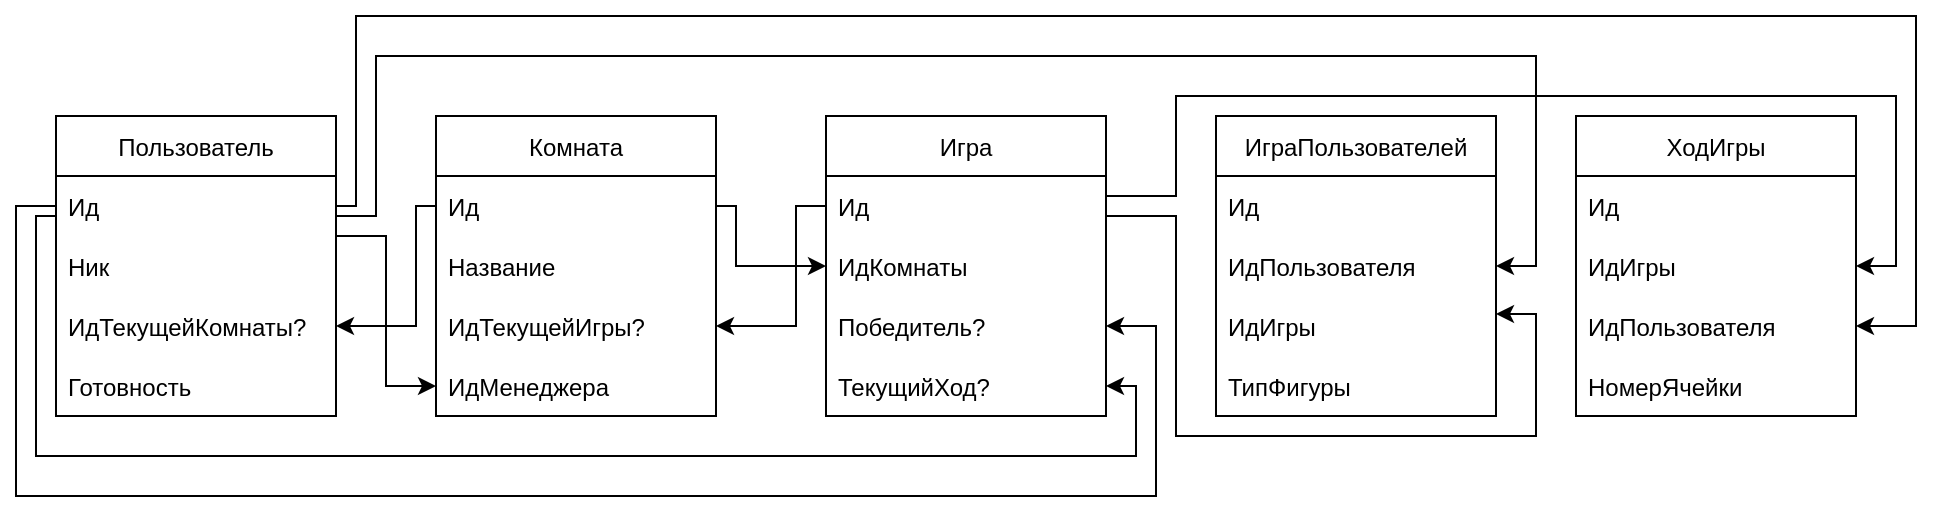 <mxfile version="20.0.1" type="github">
  <diagram id="ZaCi_uB1NjFAqdQw6VMu" name="Page-1">
    <mxGraphModel dx="1238" dy="547" grid="1" gridSize="10" guides="1" tooltips="1" connect="1" arrows="1" fold="1" page="0" pageScale="1" pageWidth="850" pageHeight="1100" math="0" shadow="0">
      <root>
        <mxCell id="0" />
        <mxCell id="1" parent="0" />
        <mxCell id="BzKpuiVinzIO0FmsP6Cw-34" value="Пользователь" style="swimlane;fontStyle=0;childLayout=stackLayout;horizontal=1;startSize=30;horizontalStack=0;resizeParent=1;resizeParentMax=0;resizeLast=0;collapsible=1;marginBottom=0;" parent="1" vertex="1">
          <mxGeometry x="50" y="70" width="140" height="150" as="geometry" />
        </mxCell>
        <mxCell id="BzKpuiVinzIO0FmsP6Cw-35" value="Ид" style="text;strokeColor=none;fillColor=none;align=left;verticalAlign=middle;spacingLeft=4;spacingRight=4;overflow=hidden;points=[[0,0.5],[1,0.5]];portConstraint=eastwest;rotatable=0;" parent="BzKpuiVinzIO0FmsP6Cw-34" vertex="1">
          <mxGeometry y="30" width="140" height="30" as="geometry" />
        </mxCell>
        <mxCell id="BzKpuiVinzIO0FmsP6Cw-36" value="Ник" style="text;strokeColor=none;fillColor=none;align=left;verticalAlign=middle;spacingLeft=4;spacingRight=4;overflow=hidden;points=[[0,0.5],[1,0.5]];portConstraint=eastwest;rotatable=0;" parent="BzKpuiVinzIO0FmsP6Cw-34" vertex="1">
          <mxGeometry y="60" width="140" height="30" as="geometry" />
        </mxCell>
        <mxCell id="BzKpuiVinzIO0FmsP6Cw-37" value="ИдТекущейКомнаты?" style="text;strokeColor=none;fillColor=none;align=left;verticalAlign=middle;spacingLeft=4;spacingRight=4;overflow=hidden;points=[[0,0.5],[1,0.5]];portConstraint=eastwest;rotatable=0;" parent="BzKpuiVinzIO0FmsP6Cw-34" vertex="1">
          <mxGeometry y="90" width="140" height="30" as="geometry" />
        </mxCell>
        <mxCell id="BzKpuiVinzIO0FmsP6Cw-38" value="Готовность" style="text;strokeColor=none;fillColor=none;align=left;verticalAlign=middle;spacingLeft=4;spacingRight=4;overflow=hidden;points=[[0,0.5],[1,0.5]];portConstraint=eastwest;rotatable=0;" parent="BzKpuiVinzIO0FmsP6Cw-34" vertex="1">
          <mxGeometry y="120" width="140" height="30" as="geometry" />
        </mxCell>
        <mxCell id="BzKpuiVinzIO0FmsP6Cw-39" value="Комната" style="swimlane;fontStyle=0;childLayout=stackLayout;horizontal=1;startSize=30;horizontalStack=0;resizeParent=1;resizeParentMax=0;resizeLast=0;collapsible=1;marginBottom=0;" parent="1" vertex="1">
          <mxGeometry x="240" y="70" width="140" height="150" as="geometry" />
        </mxCell>
        <mxCell id="BzKpuiVinzIO0FmsP6Cw-40" value="Ид" style="text;strokeColor=none;fillColor=none;align=left;verticalAlign=middle;spacingLeft=4;spacingRight=4;overflow=hidden;points=[[0,0.5],[1,0.5]];portConstraint=eastwest;rotatable=0;" parent="BzKpuiVinzIO0FmsP6Cw-39" vertex="1">
          <mxGeometry y="30" width="140" height="30" as="geometry" />
        </mxCell>
        <mxCell id="BzKpuiVinzIO0FmsP6Cw-41" value="Название    " style="text;strokeColor=none;fillColor=none;align=left;verticalAlign=middle;spacingLeft=4;spacingRight=4;overflow=hidden;points=[[0,0.5],[1,0.5]];portConstraint=eastwest;rotatable=0;" parent="BzKpuiVinzIO0FmsP6Cw-39" vertex="1">
          <mxGeometry y="60" width="140" height="30" as="geometry" />
        </mxCell>
        <mxCell id="BzKpuiVinzIO0FmsP6Cw-42" value="ИдТекущейИгры?" style="text;strokeColor=none;fillColor=none;align=left;verticalAlign=middle;spacingLeft=4;spacingRight=4;overflow=hidden;points=[[0,0.5],[1,0.5]];portConstraint=eastwest;rotatable=0;" parent="BzKpuiVinzIO0FmsP6Cw-39" vertex="1">
          <mxGeometry y="90" width="140" height="30" as="geometry" />
        </mxCell>
        <mxCell id="SDKdrSx9SnEfHDNpXULV-1" value="ИдМенеджера" style="text;strokeColor=none;fillColor=none;align=left;verticalAlign=middle;spacingLeft=4;spacingRight=4;overflow=hidden;points=[[0,0.5],[1,0.5]];portConstraint=eastwest;rotatable=0;" vertex="1" parent="BzKpuiVinzIO0FmsP6Cw-39">
          <mxGeometry y="120" width="140" height="30" as="geometry" />
        </mxCell>
        <mxCell id="BzKpuiVinzIO0FmsP6Cw-43" value="Игра" style="swimlane;fontStyle=0;childLayout=stackLayout;horizontal=1;startSize=30;horizontalStack=0;resizeParent=1;resizeParentMax=0;resizeLast=0;collapsible=1;marginBottom=0;" parent="1" vertex="1">
          <mxGeometry x="435" y="70" width="140" height="150" as="geometry" />
        </mxCell>
        <mxCell id="BzKpuiVinzIO0FmsP6Cw-44" value="Ид" style="text;strokeColor=none;fillColor=none;align=left;verticalAlign=middle;spacingLeft=4;spacingRight=4;overflow=hidden;points=[[0,0.5],[1,0.5]];portConstraint=eastwest;rotatable=0;" parent="BzKpuiVinzIO0FmsP6Cw-43" vertex="1">
          <mxGeometry y="30" width="140" height="30" as="geometry" />
        </mxCell>
        <mxCell id="BzKpuiVinzIO0FmsP6Cw-45" value="ИдКомнаты" style="text;strokeColor=none;fillColor=none;align=left;verticalAlign=middle;spacingLeft=4;spacingRight=4;overflow=hidden;points=[[0,0.5],[1,0.5]];portConstraint=eastwest;rotatable=0;" parent="BzKpuiVinzIO0FmsP6Cw-43" vertex="1">
          <mxGeometry y="60" width="140" height="30" as="geometry" />
        </mxCell>
        <mxCell id="BzKpuiVinzIO0FmsP6Cw-46" value="Победитель?" style="text;strokeColor=none;fillColor=none;align=left;verticalAlign=middle;spacingLeft=4;spacingRight=4;overflow=hidden;points=[[0,0.5],[1,0.5]];portConstraint=eastwest;rotatable=0;" parent="BzKpuiVinzIO0FmsP6Cw-43" vertex="1">
          <mxGeometry y="90" width="140" height="30" as="geometry" />
        </mxCell>
        <mxCell id="BzKpuiVinzIO0FmsP6Cw-47" value="ТекущийХод?" style="text;strokeColor=none;fillColor=none;align=left;verticalAlign=middle;spacingLeft=4;spacingRight=4;overflow=hidden;points=[[0,0.5],[1,0.5]];portConstraint=eastwest;rotatable=0;" parent="BzKpuiVinzIO0FmsP6Cw-43" vertex="1">
          <mxGeometry y="120" width="140" height="30" as="geometry" />
        </mxCell>
        <mxCell id="BzKpuiVinzIO0FmsP6Cw-48" style="edgeStyle=orthogonalEdgeStyle;rounded=0;orthogonalLoop=1;jettySize=auto;html=1;exitX=0;exitY=0.5;exitDx=0;exitDy=0;entryX=1;entryY=0.5;entryDx=0;entryDy=0;" parent="1" source="BzKpuiVinzIO0FmsP6Cw-40" target="BzKpuiVinzIO0FmsP6Cw-37" edge="1">
          <mxGeometry relative="1" as="geometry">
            <Array as="points">
              <mxPoint x="230" y="115" />
              <mxPoint x="230" y="175" />
            </Array>
          </mxGeometry>
        </mxCell>
        <mxCell id="BzKpuiVinzIO0FmsP6Cw-49" style="edgeStyle=orthogonalEdgeStyle;rounded=0;orthogonalLoop=1;jettySize=auto;html=1;exitX=1;exitY=0.5;exitDx=0;exitDy=0;entryX=0;entryY=0.5;entryDx=0;entryDy=0;" parent="1" source="BzKpuiVinzIO0FmsP6Cw-40" target="BzKpuiVinzIO0FmsP6Cw-45" edge="1">
          <mxGeometry relative="1" as="geometry">
            <Array as="points">
              <mxPoint x="390" y="115" />
              <mxPoint x="390" y="145" />
            </Array>
          </mxGeometry>
        </mxCell>
        <mxCell id="BzKpuiVinzIO0FmsP6Cw-50" value="ИграПользователей" style="swimlane;fontStyle=0;childLayout=stackLayout;horizontal=1;startSize=30;horizontalStack=0;resizeParent=1;resizeParentMax=0;resizeLast=0;collapsible=1;marginBottom=0;" parent="1" vertex="1">
          <mxGeometry x="630" y="70" width="140" height="150" as="geometry" />
        </mxCell>
        <mxCell id="BzKpuiVinzIO0FmsP6Cw-51" value="Ид" style="text;strokeColor=none;fillColor=none;align=left;verticalAlign=middle;spacingLeft=4;spacingRight=4;overflow=hidden;points=[[0,0.5],[1,0.5]];portConstraint=eastwest;rotatable=0;" parent="BzKpuiVinzIO0FmsP6Cw-50" vertex="1">
          <mxGeometry y="30" width="140" height="30" as="geometry" />
        </mxCell>
        <mxCell id="BzKpuiVinzIO0FmsP6Cw-52" value="ИдПользователя" style="text;strokeColor=none;fillColor=none;align=left;verticalAlign=middle;spacingLeft=4;spacingRight=4;overflow=hidden;points=[[0,0.5],[1,0.5]];portConstraint=eastwest;rotatable=0;" parent="BzKpuiVinzIO0FmsP6Cw-50" vertex="1">
          <mxGeometry y="60" width="140" height="30" as="geometry" />
        </mxCell>
        <mxCell id="BzKpuiVinzIO0FmsP6Cw-53" value="ИдИгры" style="text;strokeColor=none;fillColor=none;align=left;verticalAlign=middle;spacingLeft=4;spacingRight=4;overflow=hidden;points=[[0,0.5],[1,0.5]];portConstraint=eastwest;rotatable=0;" parent="BzKpuiVinzIO0FmsP6Cw-50" vertex="1">
          <mxGeometry y="90" width="140" height="30" as="geometry" />
        </mxCell>
        <mxCell id="BzKpuiVinzIO0FmsP6Cw-54" value="ТипФигуры" style="text;strokeColor=none;fillColor=none;align=left;verticalAlign=middle;spacingLeft=4;spacingRight=4;overflow=hidden;points=[[0,0.5],[1,0.5]];portConstraint=eastwest;rotatable=0;" parent="BzKpuiVinzIO0FmsP6Cw-50" vertex="1">
          <mxGeometry y="120" width="140" height="30" as="geometry" />
        </mxCell>
        <mxCell id="BzKpuiVinzIO0FmsP6Cw-55" style="edgeStyle=orthogonalEdgeStyle;rounded=0;orthogonalLoop=1;jettySize=auto;html=1;exitX=1;exitY=0.5;exitDx=0;exitDy=0;entryX=1;entryY=0.5;entryDx=0;entryDy=0;" parent="1" source="BzKpuiVinzIO0FmsP6Cw-35" target="BzKpuiVinzIO0FmsP6Cw-52" edge="1">
          <mxGeometry relative="1" as="geometry">
            <Array as="points">
              <mxPoint x="190" y="120" />
              <mxPoint x="210" y="120" />
              <mxPoint x="210" y="40" />
              <mxPoint x="790" y="40" />
              <mxPoint x="790" y="145" />
            </Array>
          </mxGeometry>
        </mxCell>
        <mxCell id="BzKpuiVinzIO0FmsP6Cw-56" style="edgeStyle=orthogonalEdgeStyle;rounded=0;orthogonalLoop=1;jettySize=auto;html=1;exitX=1;exitY=0.5;exitDx=0;exitDy=0;" parent="1" source="BzKpuiVinzIO0FmsP6Cw-44" edge="1">
          <mxGeometry relative="1" as="geometry">
            <mxPoint x="770" y="169" as="targetPoint" />
            <Array as="points">
              <mxPoint x="575" y="120" />
              <mxPoint x="610" y="120" />
              <mxPoint x="610" y="230" />
              <mxPoint x="790" y="230" />
              <mxPoint x="790" y="169" />
            </Array>
          </mxGeometry>
        </mxCell>
        <mxCell id="BzKpuiVinzIO0FmsP6Cw-57" value="ХодИгры" style="swimlane;fontStyle=0;childLayout=stackLayout;horizontal=1;startSize=30;horizontalStack=0;resizeParent=1;resizeParentMax=0;resizeLast=0;collapsible=1;marginBottom=0;" parent="1" vertex="1">
          <mxGeometry x="810" y="70" width="140" height="150" as="geometry" />
        </mxCell>
        <mxCell id="BzKpuiVinzIO0FmsP6Cw-58" value="Ид" style="text;strokeColor=none;fillColor=none;align=left;verticalAlign=middle;spacingLeft=4;spacingRight=4;overflow=hidden;points=[[0,0.5],[1,0.5]];portConstraint=eastwest;rotatable=0;" parent="BzKpuiVinzIO0FmsP6Cw-57" vertex="1">
          <mxGeometry y="30" width="140" height="30" as="geometry" />
        </mxCell>
        <mxCell id="BzKpuiVinzIO0FmsP6Cw-59" value="ИдИгры" style="text;strokeColor=none;fillColor=none;align=left;verticalAlign=middle;spacingLeft=4;spacingRight=4;overflow=hidden;points=[[0,0.5],[1,0.5]];portConstraint=eastwest;rotatable=0;" parent="BzKpuiVinzIO0FmsP6Cw-57" vertex="1">
          <mxGeometry y="60" width="140" height="30" as="geometry" />
        </mxCell>
        <mxCell id="BzKpuiVinzIO0FmsP6Cw-60" value="ИдПользователя" style="text;strokeColor=none;fillColor=none;align=left;verticalAlign=middle;spacingLeft=4;spacingRight=4;overflow=hidden;points=[[0,0.5],[1,0.5]];portConstraint=eastwest;rotatable=0;" parent="BzKpuiVinzIO0FmsP6Cw-57" vertex="1">
          <mxGeometry y="90" width="140" height="30" as="geometry" />
        </mxCell>
        <mxCell id="BzKpuiVinzIO0FmsP6Cw-61" value="НомерЯчейки" style="text;strokeColor=none;fillColor=none;align=left;verticalAlign=middle;spacingLeft=4;spacingRight=4;overflow=hidden;points=[[0,0.5],[1,0.5]];portConstraint=eastwest;rotatable=0;" parent="BzKpuiVinzIO0FmsP6Cw-57" vertex="1">
          <mxGeometry y="120" width="140" height="30" as="geometry" />
        </mxCell>
        <mxCell id="BzKpuiVinzIO0FmsP6Cw-62" style="edgeStyle=orthogonalEdgeStyle;rounded=0;orthogonalLoop=1;jettySize=auto;html=1;exitX=1;exitY=0.5;exitDx=0;exitDy=0;entryX=1;entryY=0.5;entryDx=0;entryDy=0;" parent="1" source="BzKpuiVinzIO0FmsP6Cw-44" target="BzKpuiVinzIO0FmsP6Cw-59" edge="1">
          <mxGeometry relative="1" as="geometry">
            <Array as="points">
              <mxPoint x="575" y="110" />
              <mxPoint x="610" y="110" />
              <mxPoint x="610" y="60" />
              <mxPoint x="970" y="60" />
              <mxPoint x="970" y="145" />
            </Array>
          </mxGeometry>
        </mxCell>
        <mxCell id="BzKpuiVinzIO0FmsP6Cw-63" style="edgeStyle=orthogonalEdgeStyle;rounded=0;orthogonalLoop=1;jettySize=auto;html=1;exitX=1;exitY=0.5;exitDx=0;exitDy=0;entryX=1;entryY=0.5;entryDx=0;entryDy=0;" parent="1" source="BzKpuiVinzIO0FmsP6Cw-35" target="BzKpuiVinzIO0FmsP6Cw-60" edge="1">
          <mxGeometry relative="1" as="geometry">
            <mxPoint x="210" y="40" as="targetPoint" />
            <Array as="points">
              <mxPoint x="200" y="115" />
              <mxPoint x="200" y="20" />
              <mxPoint x="980" y="20" />
              <mxPoint x="980" y="175" />
            </Array>
          </mxGeometry>
        </mxCell>
        <mxCell id="BzKpuiVinzIO0FmsP6Cw-64" style="edgeStyle=orthogonalEdgeStyle;rounded=0;orthogonalLoop=1;jettySize=auto;html=1;exitX=0;exitY=0.5;exitDx=0;exitDy=0;entryX=1;entryY=0.5;entryDx=0;entryDy=0;" parent="1" source="BzKpuiVinzIO0FmsP6Cw-35" target="BzKpuiVinzIO0FmsP6Cw-47" edge="1">
          <mxGeometry relative="1" as="geometry">
            <Array as="points">
              <mxPoint x="50" y="120" />
              <mxPoint x="40" y="120" />
              <mxPoint x="40" y="240" />
              <mxPoint x="590" y="240" />
              <mxPoint x="590" y="205" />
            </Array>
          </mxGeometry>
        </mxCell>
        <mxCell id="BzKpuiVinzIO0FmsP6Cw-65" style="edgeStyle=orthogonalEdgeStyle;rounded=0;orthogonalLoop=1;jettySize=auto;html=1;exitX=0;exitY=0.5;exitDx=0;exitDy=0;entryX=1;entryY=0.5;entryDx=0;entryDy=0;" parent="1" source="BzKpuiVinzIO0FmsP6Cw-35" target="BzKpuiVinzIO0FmsP6Cw-46" edge="1">
          <mxGeometry relative="1" as="geometry">
            <Array as="points">
              <mxPoint x="30" y="115" />
              <mxPoint x="30" y="260" />
              <mxPoint x="600" y="260" />
              <mxPoint x="600" y="175" />
            </Array>
          </mxGeometry>
        </mxCell>
        <mxCell id="BzKpuiVinzIO0FmsP6Cw-66" style="edgeStyle=orthogonalEdgeStyle;rounded=0;orthogonalLoop=1;jettySize=auto;html=1;exitX=0;exitY=0.5;exitDx=0;exitDy=0;entryX=1;entryY=0.5;entryDx=0;entryDy=0;" parent="1" source="BzKpuiVinzIO0FmsP6Cw-44" target="BzKpuiVinzIO0FmsP6Cw-42" edge="1">
          <mxGeometry relative="1" as="geometry">
            <Array as="points">
              <mxPoint x="420" y="115" />
              <mxPoint x="420" y="175" />
            </Array>
          </mxGeometry>
        </mxCell>
        <mxCell id="SDKdrSx9SnEfHDNpXULV-2" style="edgeStyle=orthogonalEdgeStyle;rounded=0;orthogonalLoop=1;jettySize=auto;html=1;exitX=1;exitY=0.5;exitDx=0;exitDy=0;entryX=0;entryY=0.5;entryDx=0;entryDy=0;" edge="1" parent="1" source="BzKpuiVinzIO0FmsP6Cw-35" target="SDKdrSx9SnEfHDNpXULV-1">
          <mxGeometry relative="1" as="geometry">
            <Array as="points">
              <mxPoint x="190" y="130" />
              <mxPoint x="215" y="130" />
              <mxPoint x="215" y="205" />
            </Array>
          </mxGeometry>
        </mxCell>
      </root>
    </mxGraphModel>
  </diagram>
</mxfile>
